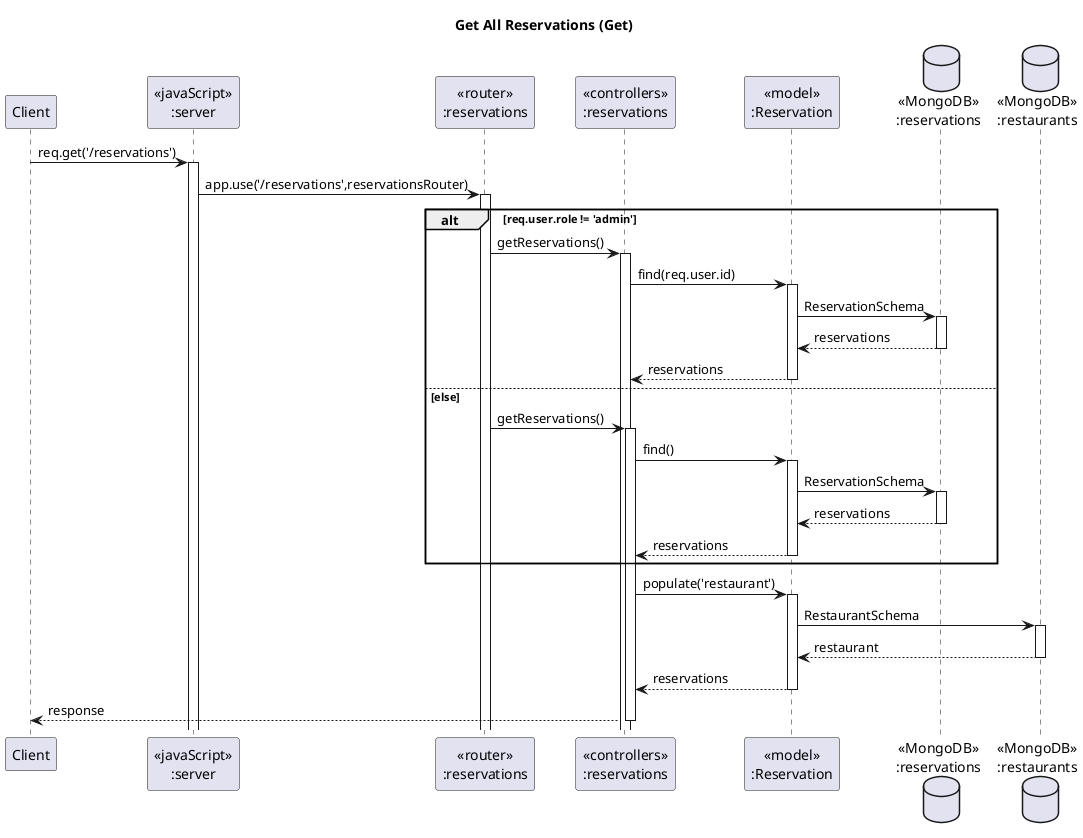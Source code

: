 @startuml Get All Reservations (Get)

' header Sameple VacQ Sequence Diagram
' footer Page %page% of %lastpage%
title "Get All Reservations (Get)"

participant "Client" as client
participant "<<javaScript>>\n:server" as server
participant "<<router>>\n:reservations" as reservationsRouter
participant "<<controllers>>\n:reservations" as reservationsController
participant "<<model>>\n:Reservation" as reservationModel
database "<<MongoDB>>\n:reservations" as ReservationsDatabase
database "<<MongoDB>>\n:restaurants" as RestaurantsDatabase

client->server ++:req.get('/reservations')
server->reservationsRouter ++:app.use('/reservations',reservationsRouter)

alt req.user.role != 'admin'

    reservationsRouter -> reservationsController ++:getReservations()
    reservationsController->reservationModel ++:find(req.user.id)
    reservationModel ->ReservationsDatabase ++: ReservationSchema
    ReservationsDatabase --> reservationModel --: reservations
    reservationModel --> reservationsController --: reservations

else else

    reservationsRouter -> reservationsController ++:getReservations()
    reservationsController->reservationModel ++:find()
    reservationModel ->ReservationsDatabase ++: ReservationSchema
    ReservationsDatabase --> reservationModel --: reservations
    reservationModel --> reservationsController --: reservations

end

reservationsController -> reservationModel ++: populate('restaurant')
reservationModel -> RestaurantsDatabase ++: RestaurantSchema
RestaurantsDatabase --> reservationModel --: restaurant
reservationModel --> reservationsController --: reservations
reservationsController-->client --:response
@enduml
